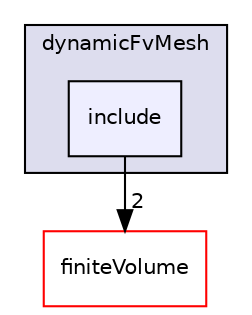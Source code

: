 digraph "src/dynamicFvMesh/include" {
  bgcolor=transparent;
  compound=true
  node [ fontsize="10", fontname="Helvetica"];
  edge [ labelfontsize="10", labelfontname="Helvetica"];
  subgraph clusterdir_7045e8b584c9485727394e576736d39b {
    graph [ bgcolor="#ddddee", pencolor="black", label="dynamicFvMesh" fontname="Helvetica", fontsize="10", URL="dir_7045e8b584c9485727394e576736d39b.html"]
  dir_cf590380268b6874e6afffd22eb1031a [shape=box, label="include", style="filled", fillcolor="#eeeeff", pencolor="black", URL="dir_cf590380268b6874e6afffd22eb1031a.html"];
  }
  dir_9bd15774b555cf7259a6fa18f99fe99b [shape=box label="finiteVolume" color="red" URL="dir_9bd15774b555cf7259a6fa18f99fe99b.html"];
  dir_cf590380268b6874e6afffd22eb1031a->dir_9bd15774b555cf7259a6fa18f99fe99b [headlabel="2", labeldistance=1.5 headhref="dir_000585_000814.html"];
}
